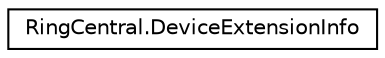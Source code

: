 digraph "Graphical Class Hierarchy"
{
 // LATEX_PDF_SIZE
  edge [fontname="Helvetica",fontsize="10",labelfontname="Helvetica",labelfontsize="10"];
  node [fontname="Helvetica",fontsize="10",shape=record];
  rankdir="LR";
  Node0 [label="RingCentral.DeviceExtensionInfo",height=0.2,width=0.4,color="black", fillcolor="white", style="filled",URL="$classRingCentral_1_1DeviceExtensionInfo.html",tooltip=" "];
}
